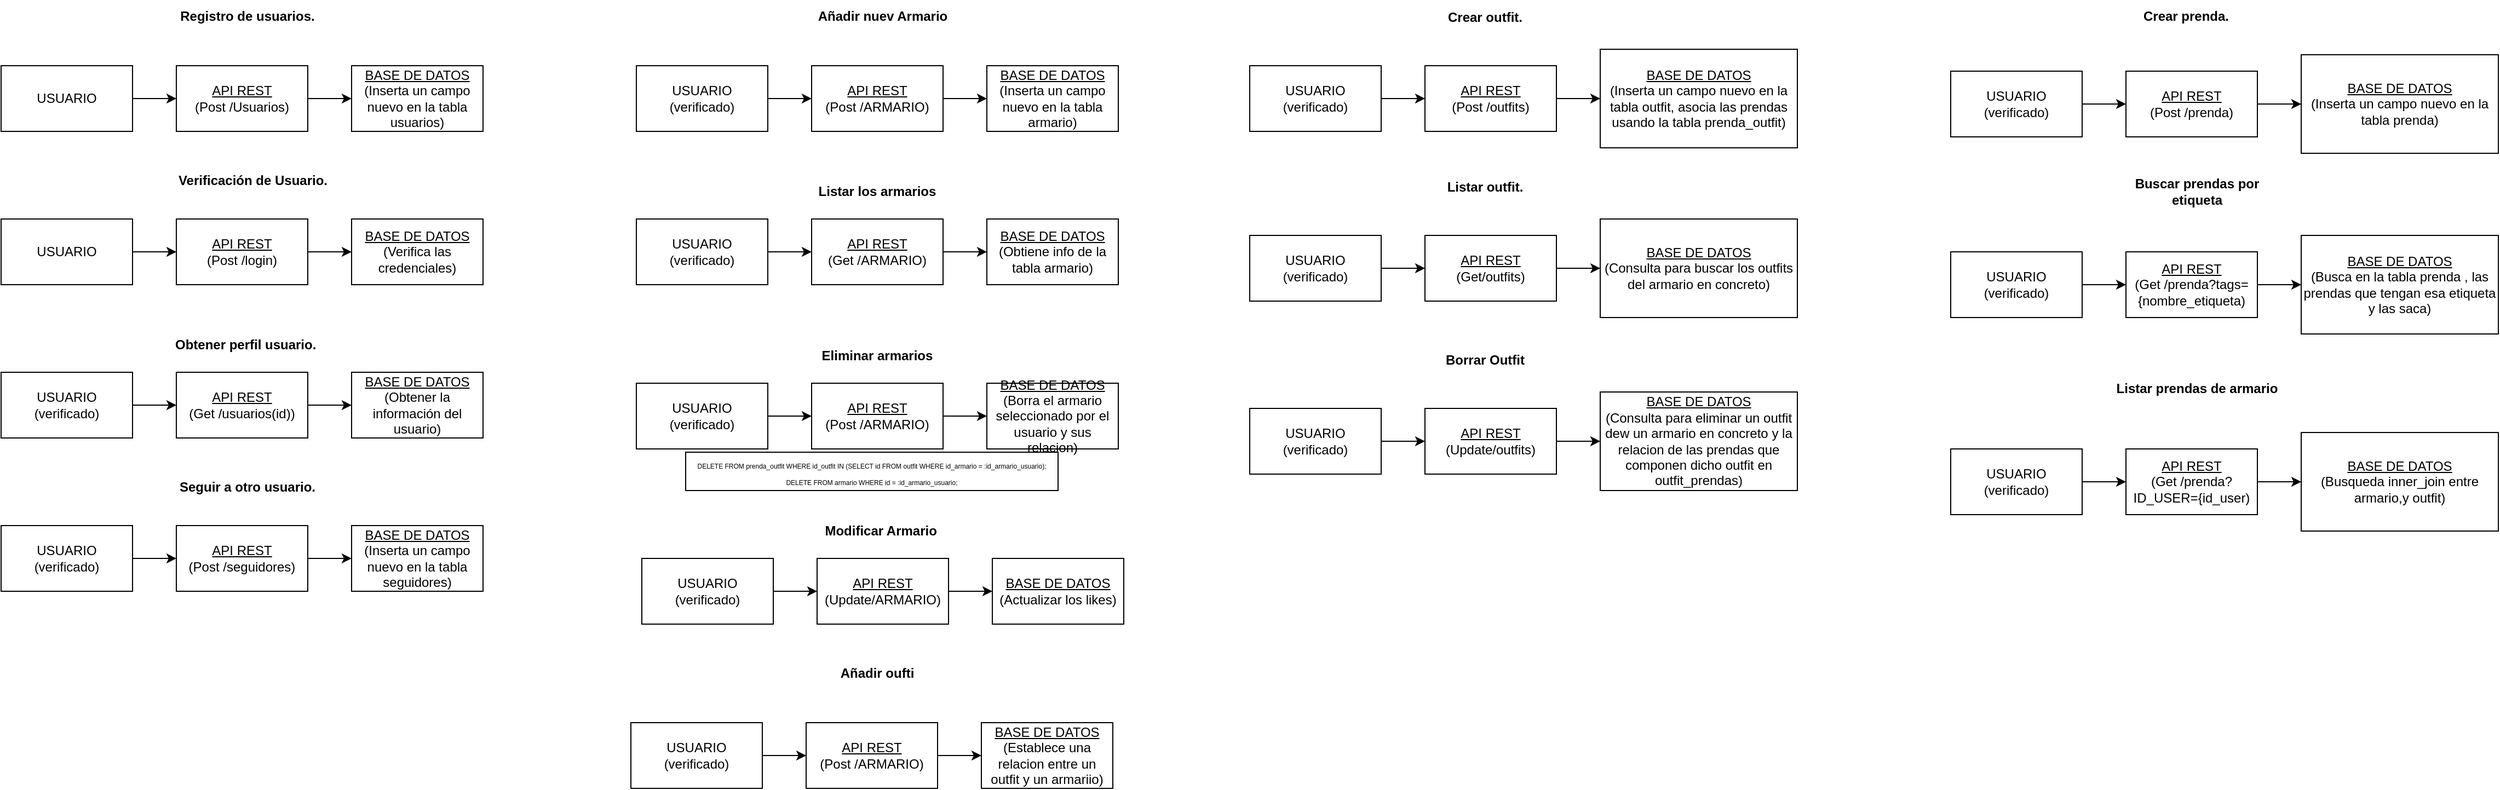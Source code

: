 <mxfile version="23.0.2" type="device">
  <diagram name="Página-1" id="vJuelPmkKzQrSOnD5UHj">
    <mxGraphModel dx="1500" dy="796" grid="1" gridSize="10" guides="1" tooltips="1" connect="1" arrows="1" fold="1" page="1" pageScale="1" pageWidth="827" pageHeight="1169" math="0" shadow="0">
      <root>
        <mxCell id="0" />
        <mxCell id="1" parent="0" />
        <mxCell id="TyXlKK2p9FE4LaXy_nsj-1" value="&lt;b&gt;Registro de usuarios.&lt;/b&gt;" style="text;html=1;strokeColor=none;fillColor=none;align=center;verticalAlign=middle;whiteSpace=wrap;rounded=0;" parent="1" vertex="1">
          <mxGeometry x="240" y="20" width="130" height="30" as="geometry" />
        </mxCell>
        <mxCell id="TyXlKK2p9FE4LaXy_nsj-4" style="edgeStyle=orthogonalEdgeStyle;rounded=0;orthogonalLoop=1;jettySize=auto;html=1;entryX=0;entryY=0.5;entryDx=0;entryDy=0;" parent="1" source="TyXlKK2p9FE4LaXy_nsj-2" target="TyXlKK2p9FE4LaXy_nsj-3" edge="1">
          <mxGeometry relative="1" as="geometry" />
        </mxCell>
        <mxCell id="TyXlKK2p9FE4LaXy_nsj-2" value="USUARIO" style="rounded=0;whiteSpace=wrap;html=1;" parent="1" vertex="1">
          <mxGeometry x="80" y="80" width="120" height="60" as="geometry" />
        </mxCell>
        <mxCell id="TyXlKK2p9FE4LaXy_nsj-6" style="edgeStyle=orthogonalEdgeStyle;rounded=0;orthogonalLoop=1;jettySize=auto;html=1;entryX=0;entryY=0.5;entryDx=0;entryDy=0;" parent="1" source="TyXlKK2p9FE4LaXy_nsj-3" target="TyXlKK2p9FE4LaXy_nsj-5" edge="1">
          <mxGeometry relative="1" as="geometry" />
        </mxCell>
        <mxCell id="TyXlKK2p9FE4LaXy_nsj-3" value="&lt;u&gt;API REST&lt;/u&gt;&lt;br&gt;(Post /Usuarios)" style="rounded=0;whiteSpace=wrap;html=1;" parent="1" vertex="1">
          <mxGeometry x="240" y="80" width="120" height="60" as="geometry" />
        </mxCell>
        <mxCell id="TyXlKK2p9FE4LaXy_nsj-5" value="&lt;u&gt;BASE DE DATOS&lt;/u&gt;&lt;br&gt;(Inserta un campo nuevo en la tabla usuarios)" style="rounded=0;whiteSpace=wrap;html=1;" parent="1" vertex="1">
          <mxGeometry x="400" y="80" width="120" height="60" as="geometry" />
        </mxCell>
        <mxCell id="TyXlKK2p9FE4LaXy_nsj-7" value="&lt;b&gt;Verificación de Usuario.&lt;/b&gt;" style="text;html=1;strokeColor=none;fillColor=none;align=center;verticalAlign=middle;whiteSpace=wrap;rounded=0;" parent="1" vertex="1">
          <mxGeometry x="235" y="170" width="150" height="30" as="geometry" />
        </mxCell>
        <mxCell id="TyXlKK2p9FE4LaXy_nsj-11" style="edgeStyle=orthogonalEdgeStyle;rounded=0;orthogonalLoop=1;jettySize=auto;html=1;entryX=0;entryY=0.5;entryDx=0;entryDy=0;" parent="1" source="TyXlKK2p9FE4LaXy_nsj-8" target="TyXlKK2p9FE4LaXy_nsj-9" edge="1">
          <mxGeometry relative="1" as="geometry" />
        </mxCell>
        <mxCell id="TyXlKK2p9FE4LaXy_nsj-8" value="USUARIO" style="rounded=0;whiteSpace=wrap;html=1;" parent="1" vertex="1">
          <mxGeometry x="80" y="220" width="120" height="60" as="geometry" />
        </mxCell>
        <mxCell id="TyXlKK2p9FE4LaXy_nsj-12" style="edgeStyle=orthogonalEdgeStyle;rounded=0;orthogonalLoop=1;jettySize=auto;html=1;entryX=0;entryY=0.5;entryDx=0;entryDy=0;" parent="1" source="TyXlKK2p9FE4LaXy_nsj-9" target="TyXlKK2p9FE4LaXy_nsj-10" edge="1">
          <mxGeometry relative="1" as="geometry" />
        </mxCell>
        <mxCell id="TyXlKK2p9FE4LaXy_nsj-9" value="&lt;u&gt;API REST&lt;/u&gt;&lt;br&gt;(Post /login)" style="rounded=0;whiteSpace=wrap;html=1;" parent="1" vertex="1">
          <mxGeometry x="240" y="220" width="120" height="60" as="geometry" />
        </mxCell>
        <mxCell id="TyXlKK2p9FE4LaXy_nsj-10" value="&lt;u&gt;BASE DE DATOS&lt;/u&gt;&lt;br&gt;(Verifica las credenciales)" style="rounded=0;whiteSpace=wrap;html=1;" parent="1" vertex="1">
          <mxGeometry x="400" y="220" width="120" height="60" as="geometry" />
        </mxCell>
        <mxCell id="TyXlKK2p9FE4LaXy_nsj-13" value="&lt;b&gt;Obtener perfil usuario.&amp;nbsp;&lt;/b&gt;" style="text;html=1;strokeColor=none;fillColor=none;align=center;verticalAlign=middle;whiteSpace=wrap;rounded=0;" parent="1" vertex="1">
          <mxGeometry x="230" y="320" width="150" height="30" as="geometry" />
        </mxCell>
        <mxCell id="TyXlKK2p9FE4LaXy_nsj-18" style="edgeStyle=orthogonalEdgeStyle;rounded=0;orthogonalLoop=1;jettySize=auto;html=1;entryX=0;entryY=0.5;entryDx=0;entryDy=0;" parent="1" source="TyXlKK2p9FE4LaXy_nsj-19" target="TyXlKK2p9FE4LaXy_nsj-21" edge="1">
          <mxGeometry relative="1" as="geometry" />
        </mxCell>
        <mxCell id="TyXlKK2p9FE4LaXy_nsj-19" value="USUARIO&lt;br&gt;(verificado)" style="rounded=0;whiteSpace=wrap;html=1;" parent="1" vertex="1">
          <mxGeometry x="80" y="360" width="120" height="60" as="geometry" />
        </mxCell>
        <mxCell id="TyXlKK2p9FE4LaXy_nsj-20" style="edgeStyle=orthogonalEdgeStyle;rounded=0;orthogonalLoop=1;jettySize=auto;html=1;entryX=0;entryY=0.5;entryDx=0;entryDy=0;" parent="1" source="TyXlKK2p9FE4LaXy_nsj-21" target="TyXlKK2p9FE4LaXy_nsj-22" edge="1">
          <mxGeometry relative="1" as="geometry" />
        </mxCell>
        <mxCell id="TyXlKK2p9FE4LaXy_nsj-21" value="&lt;u&gt;API REST&lt;/u&gt;&lt;br&gt;(Get /usuarios(id))" style="rounded=0;whiteSpace=wrap;html=1;" parent="1" vertex="1">
          <mxGeometry x="240" y="360" width="120" height="60" as="geometry" />
        </mxCell>
        <mxCell id="TyXlKK2p9FE4LaXy_nsj-22" value="&lt;u&gt;BASE DE DATOS&lt;/u&gt;&lt;br&gt;(Obtener la información del usuario)" style="rounded=0;whiteSpace=wrap;html=1;" parent="1" vertex="1">
          <mxGeometry x="400" y="360" width="120" height="60" as="geometry" />
        </mxCell>
        <mxCell id="TyXlKK2p9FE4LaXy_nsj-23" style="edgeStyle=orthogonalEdgeStyle;rounded=0;orthogonalLoop=1;jettySize=auto;html=1;entryX=0;entryY=0.5;entryDx=0;entryDy=0;" parent="1" source="TyXlKK2p9FE4LaXy_nsj-24" target="TyXlKK2p9FE4LaXy_nsj-26" edge="1">
          <mxGeometry relative="1" as="geometry" />
        </mxCell>
        <mxCell id="TyXlKK2p9FE4LaXy_nsj-24" value="USUARIO&lt;br&gt;(verificado)" style="rounded=0;whiteSpace=wrap;html=1;" parent="1" vertex="1">
          <mxGeometry x="80" y="500" width="120" height="60" as="geometry" />
        </mxCell>
        <mxCell id="TyXlKK2p9FE4LaXy_nsj-25" style="edgeStyle=orthogonalEdgeStyle;rounded=0;orthogonalLoop=1;jettySize=auto;html=1;entryX=0;entryY=0.5;entryDx=0;entryDy=0;" parent="1" source="TyXlKK2p9FE4LaXy_nsj-26" target="TyXlKK2p9FE4LaXy_nsj-27" edge="1">
          <mxGeometry relative="1" as="geometry" />
        </mxCell>
        <mxCell id="TyXlKK2p9FE4LaXy_nsj-26" value="&lt;u&gt;API REST&lt;/u&gt;&lt;br&gt;(Post /seguidores)" style="rounded=0;whiteSpace=wrap;html=1;" parent="1" vertex="1">
          <mxGeometry x="240" y="500" width="120" height="60" as="geometry" />
        </mxCell>
        <mxCell id="TyXlKK2p9FE4LaXy_nsj-27" value="&lt;u&gt;BASE DE DATOS&lt;/u&gt;&lt;br&gt;(Inserta un campo nuevo en la tabla seguidores)" style="rounded=0;whiteSpace=wrap;html=1;" parent="1" vertex="1">
          <mxGeometry x="400" y="500" width="120" height="60" as="geometry" />
        </mxCell>
        <mxCell id="TyXlKK2p9FE4LaXy_nsj-28" value="&lt;b&gt;Seguir a otro usuario.&lt;/b&gt;" style="text;html=1;strokeColor=none;fillColor=none;align=center;verticalAlign=middle;whiteSpace=wrap;rounded=0;" parent="1" vertex="1">
          <mxGeometry x="230" y="450" width="150" height="30" as="geometry" />
        </mxCell>
        <mxCell id="TyXlKK2p9FE4LaXy_nsj-35" value="&lt;b&gt;Buscar prendas por etiqueta&lt;/b&gt;" style="text;html=1;strokeColor=none;fillColor=none;align=center;verticalAlign=middle;whiteSpace=wrap;rounded=0;" parent="1" vertex="1">
          <mxGeometry x="2010" y="180" width="150" height="30" as="geometry" />
        </mxCell>
        <mxCell id="TyXlKK2p9FE4LaXy_nsj-36" style="edgeStyle=orthogonalEdgeStyle;rounded=0;orthogonalLoop=1;jettySize=auto;html=1;entryX=0;entryY=0.5;entryDx=0;entryDy=0;" parent="1" source="TyXlKK2p9FE4LaXy_nsj-37" target="TyXlKK2p9FE4LaXy_nsj-39" edge="1">
          <mxGeometry relative="1" as="geometry" />
        </mxCell>
        <mxCell id="TyXlKK2p9FE4LaXy_nsj-37" value="USUARIO&lt;br&gt;(verificado)" style="rounded=0;whiteSpace=wrap;html=1;" parent="1" vertex="1">
          <mxGeometry x="1860" y="250" width="120" height="60" as="geometry" />
        </mxCell>
        <mxCell id="TyXlKK2p9FE4LaXy_nsj-38" style="edgeStyle=orthogonalEdgeStyle;rounded=0;orthogonalLoop=1;jettySize=auto;html=1;entryX=0;entryY=0.5;entryDx=0;entryDy=0;" parent="1" source="TyXlKK2p9FE4LaXy_nsj-39" target="TyXlKK2p9FE4LaXy_nsj-40" edge="1">
          <mxGeometry relative="1" as="geometry">
            <mxPoint x="2250" y="470" as="targetPoint" />
          </mxGeometry>
        </mxCell>
        <mxCell id="TyXlKK2p9FE4LaXy_nsj-39" value="&lt;u&gt;API REST&lt;/u&gt;&lt;br&gt;(Get /prenda?tags={nombre_etiqueta)" style="rounded=0;whiteSpace=wrap;html=1;" parent="1" vertex="1">
          <mxGeometry x="2020" y="250" width="120" height="60" as="geometry" />
        </mxCell>
        <mxCell id="TyXlKK2p9FE4LaXy_nsj-40" value="&lt;u&gt;BASE DE DATOS&lt;/u&gt;&lt;br&gt;(Busca en la tabla prenda , las prendas que tengan esa etiqueta y las saca)" style="rounded=0;whiteSpace=wrap;html=1;" parent="1" vertex="1">
          <mxGeometry x="2180" y="235" width="180" height="90" as="geometry" />
        </mxCell>
        <mxCell id="TyXlKK2p9FE4LaXy_nsj-42" value="&lt;b&gt;Crear prenda.&lt;/b&gt;" style="text;html=1;strokeColor=none;fillColor=none;align=center;verticalAlign=middle;whiteSpace=wrap;rounded=0;" parent="1" vertex="1">
          <mxGeometry x="2000" y="20" width="150" height="30" as="geometry" />
        </mxCell>
        <mxCell id="TyXlKK2p9FE4LaXy_nsj-43" style="edgeStyle=orthogonalEdgeStyle;rounded=0;orthogonalLoop=1;jettySize=auto;html=1;entryX=0;entryY=0.5;entryDx=0;entryDy=0;" parent="1" source="TyXlKK2p9FE4LaXy_nsj-44" target="TyXlKK2p9FE4LaXy_nsj-46" edge="1">
          <mxGeometry relative="1" as="geometry" />
        </mxCell>
        <mxCell id="TyXlKK2p9FE4LaXy_nsj-44" value="USUARIO&lt;br&gt;(verificado)" style="rounded=0;whiteSpace=wrap;html=1;" parent="1" vertex="1">
          <mxGeometry x="1860" y="85" width="120" height="60" as="geometry" />
        </mxCell>
        <mxCell id="TyXlKK2p9FE4LaXy_nsj-45" style="edgeStyle=orthogonalEdgeStyle;rounded=0;orthogonalLoop=1;jettySize=auto;html=1;entryX=0;entryY=0.5;entryDx=0;entryDy=0;" parent="1" source="TyXlKK2p9FE4LaXy_nsj-46" target="TyXlKK2p9FE4LaXy_nsj-47" edge="1">
          <mxGeometry relative="1" as="geometry" />
        </mxCell>
        <mxCell id="TyXlKK2p9FE4LaXy_nsj-46" value="&lt;u&gt;API REST&lt;/u&gt;&lt;br&gt;(Post /prenda)" style="rounded=0;whiteSpace=wrap;html=1;" parent="1" vertex="1">
          <mxGeometry x="2020" y="85" width="120" height="60" as="geometry" />
        </mxCell>
        <mxCell id="TyXlKK2p9FE4LaXy_nsj-47" value="&lt;u&gt;BASE DE DATOS&lt;/u&gt;&lt;br&gt;(Inserta un campo nuevo en la tabla prenda)" style="rounded=0;whiteSpace=wrap;html=1;" parent="1" vertex="1">
          <mxGeometry x="2180" y="70" width="180" height="90" as="geometry" />
        </mxCell>
        <mxCell id="qPMyMq26H5zdgvlt-TvE-1" style="edgeStyle=orthogonalEdgeStyle;rounded=0;orthogonalLoop=1;jettySize=auto;html=1;entryX=0;entryY=0.5;entryDx=0;entryDy=0;" parent="1" source="qPMyMq26H5zdgvlt-TvE-2" target="qPMyMq26H5zdgvlt-TvE-4" edge="1">
          <mxGeometry relative="1" as="geometry" />
        </mxCell>
        <mxCell id="qPMyMq26H5zdgvlt-TvE-2" value="USUARIO&lt;br style=&quot;border-color: var(--border-color);&quot;&gt;(verificado)" style="rounded=0;whiteSpace=wrap;html=1;" parent="1" vertex="1">
          <mxGeometry x="660" y="80" width="120" height="60" as="geometry" />
        </mxCell>
        <mxCell id="qPMyMq26H5zdgvlt-TvE-3" style="edgeStyle=orthogonalEdgeStyle;rounded=0;orthogonalLoop=1;jettySize=auto;html=1;entryX=0;entryY=0.5;entryDx=0;entryDy=0;" parent="1" source="qPMyMq26H5zdgvlt-TvE-4" target="qPMyMq26H5zdgvlt-TvE-5" edge="1">
          <mxGeometry relative="1" as="geometry" />
        </mxCell>
        <mxCell id="qPMyMq26H5zdgvlt-TvE-4" value="&lt;u&gt;API REST&lt;/u&gt;&lt;br&gt;(Post /ARMARIO)" style="rounded=0;whiteSpace=wrap;html=1;" parent="1" vertex="1">
          <mxGeometry x="820" y="80" width="120" height="60" as="geometry" />
        </mxCell>
        <mxCell id="qPMyMq26H5zdgvlt-TvE-5" value="&lt;u&gt;BASE DE DATOS&lt;/u&gt;&lt;br&gt;(Inserta un campo nuevo en la tabla armario)" style="rounded=0;whiteSpace=wrap;html=1;" parent="1" vertex="1">
          <mxGeometry x="980" y="80" width="120" height="60" as="geometry" />
        </mxCell>
        <mxCell id="qPMyMq26H5zdgvlt-TvE-6" style="edgeStyle=orthogonalEdgeStyle;rounded=0;orthogonalLoop=1;jettySize=auto;html=1;entryX=0;entryY=0.5;entryDx=0;entryDy=0;" parent="1" source="qPMyMq26H5zdgvlt-TvE-7" target="qPMyMq26H5zdgvlt-TvE-9" edge="1">
          <mxGeometry relative="1" as="geometry" />
        </mxCell>
        <mxCell id="qPMyMq26H5zdgvlt-TvE-7" value="USUARIO&lt;br style=&quot;border-color: var(--border-color);&quot;&gt;(verificado)" style="rounded=0;whiteSpace=wrap;html=1;" parent="1" vertex="1">
          <mxGeometry x="660" y="220" width="120" height="60" as="geometry" />
        </mxCell>
        <mxCell id="qPMyMq26H5zdgvlt-TvE-8" style="edgeStyle=orthogonalEdgeStyle;rounded=0;orthogonalLoop=1;jettySize=auto;html=1;entryX=0;entryY=0.5;entryDx=0;entryDy=0;" parent="1" source="qPMyMq26H5zdgvlt-TvE-9" target="qPMyMq26H5zdgvlt-TvE-10" edge="1">
          <mxGeometry relative="1" as="geometry" />
        </mxCell>
        <mxCell id="qPMyMq26H5zdgvlt-TvE-9" value="&lt;u&gt;API REST&lt;/u&gt;&lt;br&gt;(Get&amp;nbsp;/ARMARIO)" style="rounded=0;whiteSpace=wrap;html=1;" parent="1" vertex="1">
          <mxGeometry x="820" y="220" width="120" height="60" as="geometry" />
        </mxCell>
        <mxCell id="qPMyMq26H5zdgvlt-TvE-10" value="&lt;u&gt;BASE DE DATOS&lt;/u&gt;&lt;br&gt;(Obtiene info de la tabla armario)" style="rounded=0;whiteSpace=wrap;html=1;" parent="1" vertex="1">
          <mxGeometry x="980" y="220" width="120" height="60" as="geometry" />
        </mxCell>
        <mxCell id="qPMyMq26H5zdgvlt-TvE-11" value="&lt;b&gt;Añadir nuev Armario&lt;/b&gt;" style="text;html=1;strokeColor=none;fillColor=none;align=center;verticalAlign=middle;whiteSpace=wrap;rounded=0;" parent="1" vertex="1">
          <mxGeometry x="820" y="20" width="130" height="30" as="geometry" />
        </mxCell>
        <mxCell id="qPMyMq26H5zdgvlt-TvE-12" value="&lt;b&gt;Listar los armarios&lt;/b&gt;" style="text;html=1;strokeColor=none;fillColor=none;align=center;verticalAlign=middle;whiteSpace=wrap;rounded=0;" parent="1" vertex="1">
          <mxGeometry x="805" y="180" width="150" height="30" as="geometry" />
        </mxCell>
        <mxCell id="qPMyMq26H5zdgvlt-TvE-13" value="&lt;b&gt;Crear outfit.&lt;/b&gt;" style="text;html=1;strokeColor=none;fillColor=none;align=center;verticalAlign=middle;whiteSpace=wrap;rounded=0;" parent="1" vertex="1">
          <mxGeometry x="1360" y="21" width="150" height="30" as="geometry" />
        </mxCell>
        <mxCell id="qPMyMq26H5zdgvlt-TvE-14" style="edgeStyle=orthogonalEdgeStyle;rounded=0;orthogonalLoop=1;jettySize=auto;html=1;entryX=0;entryY=0.5;entryDx=0;entryDy=0;" parent="1" source="qPMyMq26H5zdgvlt-TvE-15" target="qPMyMq26H5zdgvlt-TvE-17" edge="1">
          <mxGeometry relative="1" as="geometry" />
        </mxCell>
        <mxCell id="qPMyMq26H5zdgvlt-TvE-15" value="USUARIO&lt;br&gt;(verificado)" style="rounded=0;whiteSpace=wrap;html=1;" parent="1" vertex="1">
          <mxGeometry x="1220" y="80" width="120" height="60" as="geometry" />
        </mxCell>
        <mxCell id="qPMyMq26H5zdgvlt-TvE-16" style="edgeStyle=orthogonalEdgeStyle;rounded=0;orthogonalLoop=1;jettySize=auto;html=1;entryX=0;entryY=0.5;entryDx=0;entryDy=0;" parent="1" source="qPMyMq26H5zdgvlt-TvE-17" target="qPMyMq26H5zdgvlt-TvE-18" edge="1">
          <mxGeometry relative="1" as="geometry" />
        </mxCell>
        <mxCell id="qPMyMq26H5zdgvlt-TvE-17" value="&lt;u&gt;API REST&lt;/u&gt;&lt;br&gt;(Post /outfits)" style="rounded=0;whiteSpace=wrap;html=1;" parent="1" vertex="1">
          <mxGeometry x="1380" y="80" width="120" height="60" as="geometry" />
        </mxCell>
        <mxCell id="qPMyMq26H5zdgvlt-TvE-18" value="&lt;u&gt;BASE DE DATOS&lt;/u&gt;&lt;br&gt;(Inserta un campo nuevo en la tabla outfit, asocia las prendas usando la tabla prenda_outfit)" style="rounded=0;whiteSpace=wrap;html=1;" parent="1" vertex="1">
          <mxGeometry x="1540" y="65" width="180" height="90" as="geometry" />
        </mxCell>
        <mxCell id="qPMyMq26H5zdgvlt-TvE-19" value="&lt;b&gt;Listar outfit.&lt;/b&gt;" style="text;html=1;strokeColor=none;fillColor=none;align=center;verticalAlign=middle;whiteSpace=wrap;rounded=0;" parent="1" vertex="1">
          <mxGeometry x="1360" y="176" width="150" height="30" as="geometry" />
        </mxCell>
        <mxCell id="qPMyMq26H5zdgvlt-TvE-20" style="edgeStyle=orthogonalEdgeStyle;rounded=0;orthogonalLoop=1;jettySize=auto;html=1;entryX=0;entryY=0.5;entryDx=0;entryDy=0;" parent="1" source="qPMyMq26H5zdgvlt-TvE-21" target="qPMyMq26H5zdgvlt-TvE-23" edge="1">
          <mxGeometry relative="1" as="geometry" />
        </mxCell>
        <mxCell id="qPMyMq26H5zdgvlt-TvE-21" value="USUARIO&lt;br&gt;(verificado)" style="rounded=0;whiteSpace=wrap;html=1;" parent="1" vertex="1">
          <mxGeometry x="1220" y="235" width="120" height="60" as="geometry" />
        </mxCell>
        <mxCell id="qPMyMq26H5zdgvlt-TvE-22" style="edgeStyle=orthogonalEdgeStyle;rounded=0;orthogonalLoop=1;jettySize=auto;html=1;entryX=0;entryY=0.5;entryDx=0;entryDy=0;" parent="1" source="qPMyMq26H5zdgvlt-TvE-23" target="qPMyMq26H5zdgvlt-TvE-24" edge="1">
          <mxGeometry relative="1" as="geometry" />
        </mxCell>
        <mxCell id="qPMyMq26H5zdgvlt-TvE-23" value="&lt;u&gt;API REST&lt;/u&gt;&lt;br&gt;(Get/outfits)" style="rounded=0;whiteSpace=wrap;html=1;" parent="1" vertex="1">
          <mxGeometry x="1380" y="235" width="120" height="60" as="geometry" />
        </mxCell>
        <mxCell id="qPMyMq26H5zdgvlt-TvE-24" value="&lt;u&gt;BASE DE DATOS&lt;/u&gt;&lt;br&gt;(Consulta para buscar los outfits del armario en concreto)" style="rounded=0;whiteSpace=wrap;html=1;" parent="1" vertex="1">
          <mxGeometry x="1540" y="220" width="180" height="90" as="geometry" />
        </mxCell>
        <mxCell id="qPMyMq26H5zdgvlt-TvE-25" value="&lt;b&gt;Listar prendas de armario&lt;/b&gt;" style="text;html=1;strokeColor=none;fillColor=none;align=center;verticalAlign=middle;whiteSpace=wrap;rounded=0;" parent="1" vertex="1">
          <mxGeometry x="2010" y="360" width="150" height="30" as="geometry" />
        </mxCell>
        <mxCell id="qPMyMq26H5zdgvlt-TvE-26" style="edgeStyle=orthogonalEdgeStyle;rounded=0;orthogonalLoop=1;jettySize=auto;html=1;entryX=0;entryY=0.5;entryDx=0;entryDy=0;" parent="1" source="qPMyMq26H5zdgvlt-TvE-27" target="qPMyMq26H5zdgvlt-TvE-29" edge="1">
          <mxGeometry relative="1" as="geometry" />
        </mxCell>
        <mxCell id="qPMyMq26H5zdgvlt-TvE-27" value="USUARIO&lt;br&gt;(verificado)" style="rounded=0;whiteSpace=wrap;html=1;" parent="1" vertex="1">
          <mxGeometry x="1860" y="430" width="120" height="60" as="geometry" />
        </mxCell>
        <mxCell id="qPMyMq26H5zdgvlt-TvE-28" style="edgeStyle=orthogonalEdgeStyle;rounded=0;orthogonalLoop=1;jettySize=auto;html=1;entryX=0;entryY=0.5;entryDx=0;entryDy=0;" parent="1" source="qPMyMq26H5zdgvlt-TvE-29" target="qPMyMq26H5zdgvlt-TvE-30" edge="1">
          <mxGeometry relative="1" as="geometry">
            <mxPoint x="2250" y="650" as="targetPoint" />
          </mxGeometry>
        </mxCell>
        <mxCell id="qPMyMq26H5zdgvlt-TvE-29" value="&lt;u&gt;API REST&lt;/u&gt;&lt;br&gt;(Get /prenda?ID_USER={id_user)" style="rounded=0;whiteSpace=wrap;html=1;" parent="1" vertex="1">
          <mxGeometry x="2020" y="430" width="120" height="60" as="geometry" />
        </mxCell>
        <mxCell id="qPMyMq26H5zdgvlt-TvE-30" value="&lt;u&gt;BASE DE DATOS&lt;/u&gt;&lt;br&gt;(Busqueda inner_join entre armario,y outfit)" style="rounded=0;whiteSpace=wrap;html=1;" parent="1" vertex="1">
          <mxGeometry x="2180" y="415" width="180" height="90" as="geometry" />
        </mxCell>
        <mxCell id="qPMyMq26H5zdgvlt-TvE-31" style="edgeStyle=orthogonalEdgeStyle;rounded=0;orthogonalLoop=1;jettySize=auto;html=1;entryX=0;entryY=0.5;entryDx=0;entryDy=0;" parent="1" source="qPMyMq26H5zdgvlt-TvE-32" target="qPMyMq26H5zdgvlt-TvE-34" edge="1">
          <mxGeometry relative="1" as="geometry" />
        </mxCell>
        <mxCell id="qPMyMq26H5zdgvlt-TvE-32" value="USUARIO&lt;br style=&quot;border-color: var(--border-color);&quot;&gt;(verificado)" style="rounded=0;whiteSpace=wrap;html=1;" parent="1" vertex="1">
          <mxGeometry x="660" y="370" width="120" height="60" as="geometry" />
        </mxCell>
        <mxCell id="qPMyMq26H5zdgvlt-TvE-33" style="edgeStyle=orthogonalEdgeStyle;rounded=0;orthogonalLoop=1;jettySize=auto;html=1;entryX=0;entryY=0.5;entryDx=0;entryDy=0;" parent="1" source="qPMyMq26H5zdgvlt-TvE-34" target="qPMyMq26H5zdgvlt-TvE-35" edge="1">
          <mxGeometry relative="1" as="geometry" />
        </mxCell>
        <mxCell id="qPMyMq26H5zdgvlt-TvE-34" value="&lt;u&gt;API REST&lt;/u&gt;&lt;br&gt;(Post /ARMARIO)" style="rounded=0;whiteSpace=wrap;html=1;" parent="1" vertex="1">
          <mxGeometry x="820" y="370" width="120" height="60" as="geometry" />
        </mxCell>
        <mxCell id="qPMyMq26H5zdgvlt-TvE-35" value="&lt;u&gt;BASE DE DATOS&lt;/u&gt;&lt;br&gt;(Borra el armario seleccionado por el usuario y sus relacion)" style="rounded=0;whiteSpace=wrap;html=1;" parent="1" vertex="1">
          <mxGeometry x="980" y="370" width="120" height="60" as="geometry" />
        </mxCell>
        <mxCell id="qPMyMq26H5zdgvlt-TvE-36" value="&lt;b&gt;Eliminar armarios&lt;/b&gt;" style="text;html=1;strokeColor=none;fillColor=none;align=center;verticalAlign=middle;whiteSpace=wrap;rounded=0;" parent="1" vertex="1">
          <mxGeometry x="805" y="330" width="150" height="30" as="geometry" />
        </mxCell>
        <mxCell id="qPMyMq26H5zdgvlt-TvE-37" value="&lt;div&gt;&lt;font style=&quot;font-size: 6px;&quot;&gt;DELETE FROM prenda_outfit WHERE id_outfit IN (SELECT id FROM outfit WHERE id_armario = :id_armario_usuario);&lt;/font&gt;&lt;/div&gt;&lt;div&gt;&lt;div&gt;&lt;font style=&quot;font-size: 6px;&quot;&gt;DELETE FROM armario WHERE id = :id_armario_usuario;&lt;/font&gt;&lt;/div&gt;&lt;/div&gt;" style="whiteSpace=wrap;html=1;" parent="1" vertex="1">
          <mxGeometry x="705" y="433" width="340" height="35" as="geometry" />
        </mxCell>
        <mxCell id="qPMyMq26H5zdgvlt-TvE-45" style="edgeStyle=orthogonalEdgeStyle;rounded=0;orthogonalLoop=1;jettySize=auto;html=1;entryX=0;entryY=0.5;entryDx=0;entryDy=0;" parent="1" source="qPMyMq26H5zdgvlt-TvE-46" target="qPMyMq26H5zdgvlt-TvE-48" edge="1">
          <mxGeometry relative="1" as="geometry" />
        </mxCell>
        <mxCell id="qPMyMq26H5zdgvlt-TvE-46" value="USUARIO&lt;br style=&quot;border-color: var(--border-color);&quot;&gt;(verificado)" style="rounded=0;whiteSpace=wrap;html=1;" parent="1" vertex="1">
          <mxGeometry x="665" y="530" width="120" height="60" as="geometry" />
        </mxCell>
        <mxCell id="qPMyMq26H5zdgvlt-TvE-47" style="edgeStyle=orthogonalEdgeStyle;rounded=0;orthogonalLoop=1;jettySize=auto;html=1;entryX=0;entryY=0.5;entryDx=0;entryDy=0;" parent="1" source="qPMyMq26H5zdgvlt-TvE-48" target="qPMyMq26H5zdgvlt-TvE-49" edge="1">
          <mxGeometry relative="1" as="geometry" />
        </mxCell>
        <mxCell id="qPMyMq26H5zdgvlt-TvE-48" value="&lt;u&gt;API REST&lt;/u&gt;&lt;br&gt;(Update/ARMARIO)" style="rounded=0;whiteSpace=wrap;html=1;" parent="1" vertex="1">
          <mxGeometry x="825" y="530" width="120" height="60" as="geometry" />
        </mxCell>
        <mxCell id="qPMyMq26H5zdgvlt-TvE-49" value="&lt;u&gt;BASE DE DATOS&lt;/u&gt;&lt;br&gt;(Actualizar los likes)" style="rounded=0;whiteSpace=wrap;html=1;" parent="1" vertex="1">
          <mxGeometry x="985" y="530" width="120" height="60" as="geometry" />
        </mxCell>
        <mxCell id="qPMyMq26H5zdgvlt-TvE-50" value="&lt;b&gt;Modificar Armario&amp;nbsp;&lt;/b&gt;" style="text;html=1;strokeColor=none;fillColor=none;align=center;verticalAlign=middle;whiteSpace=wrap;rounded=0;" parent="1" vertex="1">
          <mxGeometry x="810" y="490" width="150" height="30" as="geometry" />
        </mxCell>
        <mxCell id="o0KdeXdGqZud5wBvW9sR-1" value="&lt;b&gt;Borrar Outfit&lt;/b&gt;" style="text;html=1;strokeColor=none;fillColor=none;align=center;verticalAlign=middle;whiteSpace=wrap;rounded=0;" vertex="1" parent="1">
          <mxGeometry x="1360" y="334" width="150" height="30" as="geometry" />
        </mxCell>
        <mxCell id="o0KdeXdGqZud5wBvW9sR-2" style="edgeStyle=orthogonalEdgeStyle;rounded=0;orthogonalLoop=1;jettySize=auto;html=1;entryX=0;entryY=0.5;entryDx=0;entryDy=0;" edge="1" parent="1" source="o0KdeXdGqZud5wBvW9sR-3" target="o0KdeXdGqZud5wBvW9sR-5">
          <mxGeometry relative="1" as="geometry" />
        </mxCell>
        <mxCell id="o0KdeXdGqZud5wBvW9sR-3" value="USUARIO&lt;br&gt;(verificado)" style="rounded=0;whiteSpace=wrap;html=1;" vertex="1" parent="1">
          <mxGeometry x="1220" y="393" width="120" height="60" as="geometry" />
        </mxCell>
        <mxCell id="o0KdeXdGqZud5wBvW9sR-4" style="edgeStyle=orthogonalEdgeStyle;rounded=0;orthogonalLoop=1;jettySize=auto;html=1;entryX=0;entryY=0.5;entryDx=0;entryDy=0;" edge="1" parent="1" source="o0KdeXdGqZud5wBvW9sR-5" target="o0KdeXdGqZud5wBvW9sR-6">
          <mxGeometry relative="1" as="geometry" />
        </mxCell>
        <mxCell id="o0KdeXdGqZud5wBvW9sR-5" value="&lt;u&gt;API REST&lt;/u&gt;&lt;br&gt;(Update/outfits)" style="rounded=0;whiteSpace=wrap;html=1;" vertex="1" parent="1">
          <mxGeometry x="1380" y="393" width="120" height="60" as="geometry" />
        </mxCell>
        <mxCell id="o0KdeXdGqZud5wBvW9sR-6" value="&lt;u&gt;BASE DE DATOS&lt;/u&gt;&lt;br&gt;(Consulta para eliminar un outfit dew un armario en concreto y la relacion de las prendas que componen dicho outfit en outfit_prendas)" style="rounded=0;whiteSpace=wrap;html=1;" vertex="1" parent="1">
          <mxGeometry x="1540" y="378" width="180" height="90" as="geometry" />
        </mxCell>
        <mxCell id="o0KdeXdGqZud5wBvW9sR-7" style="edgeStyle=orthogonalEdgeStyle;rounded=0;orthogonalLoop=1;jettySize=auto;html=1;entryX=0;entryY=0.5;entryDx=0;entryDy=0;" edge="1" parent="1" source="o0KdeXdGqZud5wBvW9sR-8" target="o0KdeXdGqZud5wBvW9sR-10">
          <mxGeometry relative="1" as="geometry" />
        </mxCell>
        <mxCell id="o0KdeXdGqZud5wBvW9sR-8" value="USUARIO&lt;br style=&quot;border-color: var(--border-color);&quot;&gt;(verificado)" style="rounded=0;whiteSpace=wrap;html=1;" vertex="1" parent="1">
          <mxGeometry x="655" y="680" width="120" height="60" as="geometry" />
        </mxCell>
        <mxCell id="o0KdeXdGqZud5wBvW9sR-9" style="edgeStyle=orthogonalEdgeStyle;rounded=0;orthogonalLoop=1;jettySize=auto;html=1;entryX=0;entryY=0.5;entryDx=0;entryDy=0;" edge="1" parent="1" source="o0KdeXdGqZud5wBvW9sR-10" target="o0KdeXdGqZud5wBvW9sR-11">
          <mxGeometry relative="1" as="geometry" />
        </mxCell>
        <mxCell id="o0KdeXdGqZud5wBvW9sR-10" value="&lt;u&gt;API REST&lt;/u&gt;&lt;br&gt;(Post /ARMARIO)" style="rounded=0;whiteSpace=wrap;html=1;" vertex="1" parent="1">
          <mxGeometry x="815" y="680" width="120" height="60" as="geometry" />
        </mxCell>
        <mxCell id="o0KdeXdGqZud5wBvW9sR-11" value="&lt;u&gt;BASE DE DATOS&lt;/u&gt;&lt;br&gt;(Establece una relacion entre un outfit y un armariio)" style="rounded=0;whiteSpace=wrap;html=1;" vertex="1" parent="1">
          <mxGeometry x="975" y="680" width="120" height="60" as="geometry" />
        </mxCell>
        <mxCell id="o0KdeXdGqZud5wBvW9sR-12" value="&lt;b&gt;Añadir oufti&lt;/b&gt;" style="text;html=1;strokeColor=none;fillColor=none;align=center;verticalAlign=middle;whiteSpace=wrap;rounded=0;" vertex="1" parent="1">
          <mxGeometry x="815" y="620" width="130" height="30" as="geometry" />
        </mxCell>
      </root>
    </mxGraphModel>
  </diagram>
</mxfile>
